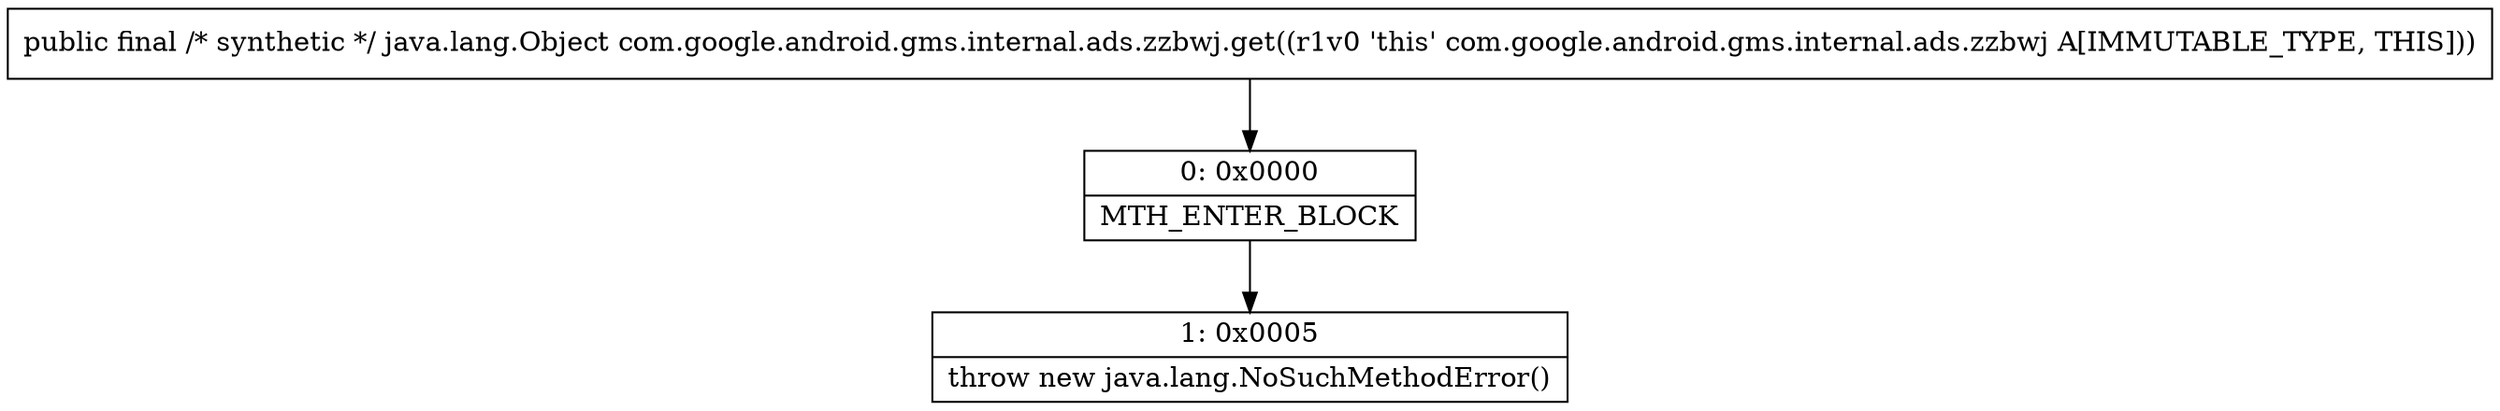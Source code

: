 digraph "CFG forcom.google.android.gms.internal.ads.zzbwj.get()Ljava\/lang\/Object;" {
Node_0 [shape=record,label="{0\:\ 0x0000|MTH_ENTER_BLOCK\l}"];
Node_1 [shape=record,label="{1\:\ 0x0005|throw new java.lang.NoSuchMethodError()\l}"];
MethodNode[shape=record,label="{public final \/* synthetic *\/ java.lang.Object com.google.android.gms.internal.ads.zzbwj.get((r1v0 'this' com.google.android.gms.internal.ads.zzbwj A[IMMUTABLE_TYPE, THIS])) }"];
MethodNode -> Node_0;
Node_0 -> Node_1;
}

